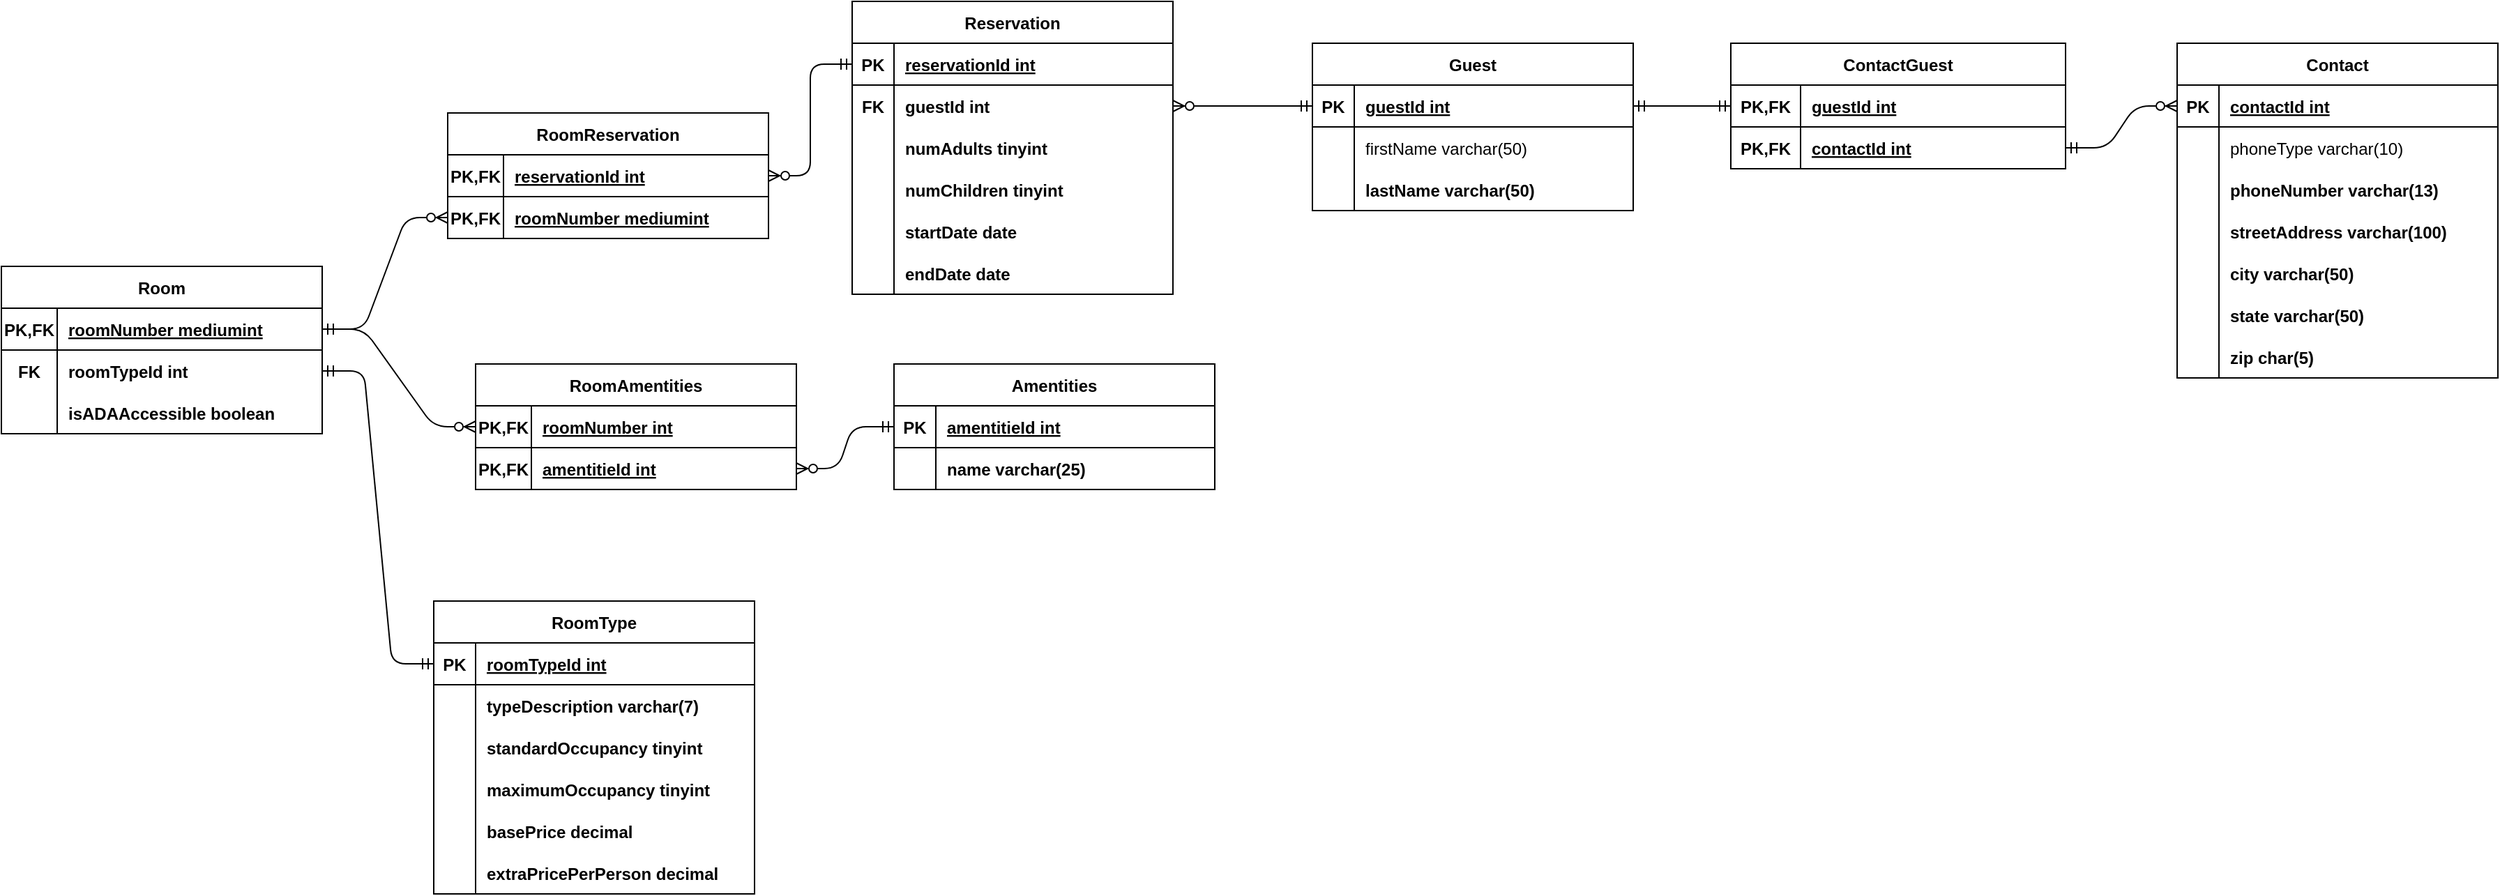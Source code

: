 <mxfile version="14.6.13" type="device"><diagram id="R2lEEEUBdFMjLlhIrx00" name="Page-1"><mxGraphModel dx="1422" dy="822" grid="1" gridSize="10" guides="1" tooltips="1" connect="1" arrows="1" fold="1" page="1" pageScale="1" pageWidth="2336" pageHeight="1654" math="0" shadow="0" extFonts="Permanent Marker^https://fonts.googleapis.com/css?family=Permanent+Marker"><root><mxCell id="0"/><mxCell id="1" parent="0"/><mxCell id="MQmrkNejJmx-ez401n6O-4" value="Room" style="shape=table;startSize=30;container=1;collapsible=1;childLayout=tableLayout;fixedRows=1;rowLines=0;fontStyle=1;align=center;resizeLast=1;" parent="1" vertex="1"><mxGeometry x="250" y="580" width="230" height="120" as="geometry"><mxRectangle x="90" y="30" width="60" height="30" as="alternateBounds"/></mxGeometry></mxCell><mxCell id="MQmrkNejJmx-ez401n6O-5" value="" style="shape=partialRectangle;collapsible=0;dropTarget=0;pointerEvents=0;fillColor=none;top=0;left=0;bottom=1;right=0;points=[[0,0.5],[1,0.5]];portConstraint=eastwest;" parent="MQmrkNejJmx-ez401n6O-4" vertex="1"><mxGeometry y="30" width="230" height="30" as="geometry"/></mxCell><mxCell id="MQmrkNejJmx-ez401n6O-6" value="PK,FK" style="shape=partialRectangle;connectable=0;fillColor=none;top=0;left=0;bottom=0;right=0;fontStyle=1;overflow=hidden;" parent="MQmrkNejJmx-ez401n6O-5" vertex="1"><mxGeometry width="40" height="30" as="geometry"/></mxCell><mxCell id="MQmrkNejJmx-ez401n6O-7" value="roomNumber mediumint" style="shape=partialRectangle;connectable=0;fillColor=none;top=0;left=0;bottom=0;right=0;align=left;spacingLeft=6;fontStyle=5;overflow=hidden;" parent="MQmrkNejJmx-ez401n6O-5" vertex="1"><mxGeometry x="40" width="190" height="30" as="geometry"/></mxCell><mxCell id="MQmrkNejJmx-ez401n6O-11" value="" style="shape=partialRectangle;collapsible=0;dropTarget=0;pointerEvents=0;fillColor=none;top=0;left=0;bottom=0;right=0;points=[[0,0.5],[1,0.5]];portConstraint=eastwest;" parent="MQmrkNejJmx-ez401n6O-4" vertex="1"><mxGeometry y="60" width="230" height="30" as="geometry"/></mxCell><mxCell id="MQmrkNejJmx-ez401n6O-12" value="FK" style="shape=partialRectangle;connectable=0;fillColor=none;top=0;left=0;bottom=0;right=0;editable=1;overflow=hidden;fontStyle=1" parent="MQmrkNejJmx-ez401n6O-11" vertex="1"><mxGeometry width="40" height="30" as="geometry"/></mxCell><mxCell id="MQmrkNejJmx-ez401n6O-13" value="roomTypeId int" style="shape=partialRectangle;connectable=0;fillColor=none;top=0;left=0;bottom=0;right=0;align=left;spacingLeft=6;overflow=hidden;fontStyle=1" parent="MQmrkNejJmx-ez401n6O-11" vertex="1"><mxGeometry x="40" width="190" height="30" as="geometry"/></mxCell><mxCell id="doPQwNUodNo6OQbe6SOA-19" style="shape=partialRectangle;collapsible=0;dropTarget=0;pointerEvents=0;fillColor=none;top=0;left=0;bottom=0;right=0;points=[[0,0.5],[1,0.5]];portConstraint=eastwest;" vertex="1" parent="MQmrkNejJmx-ez401n6O-4"><mxGeometry y="90" width="230" height="30" as="geometry"/></mxCell><mxCell id="doPQwNUodNo6OQbe6SOA-20" style="shape=partialRectangle;connectable=0;fillColor=none;top=0;left=0;bottom=0;right=0;editable=1;overflow=hidden;fontStyle=1" vertex="1" parent="doPQwNUodNo6OQbe6SOA-19"><mxGeometry width="40" height="30" as="geometry"/></mxCell><mxCell id="doPQwNUodNo6OQbe6SOA-21" value="isADAAccessible boolean" style="shape=partialRectangle;connectable=0;fillColor=none;top=0;left=0;bottom=0;right=0;align=left;spacingLeft=6;overflow=hidden;fontStyle=1" vertex="1" parent="doPQwNUodNo6OQbe6SOA-19"><mxGeometry x="40" width="190" height="30" as="geometry"/></mxCell><mxCell id="MQmrkNejJmx-ez401n6O-17" value="RoomType" style="shape=table;startSize=30;container=1;collapsible=1;childLayout=tableLayout;fixedRows=1;rowLines=0;fontStyle=1;align=center;resizeLast=1;" parent="1" vertex="1"><mxGeometry x="560" y="820" width="230" height="210" as="geometry"><mxRectangle x="90" y="30" width="60" height="30" as="alternateBounds"/></mxGeometry></mxCell><mxCell id="MQmrkNejJmx-ez401n6O-18" value="" style="shape=partialRectangle;collapsible=0;dropTarget=0;pointerEvents=0;fillColor=none;top=0;left=0;bottom=1;right=0;points=[[0,0.5],[1,0.5]];portConstraint=eastwest;" parent="MQmrkNejJmx-ez401n6O-17" vertex="1"><mxGeometry y="30" width="230" height="30" as="geometry"/></mxCell><mxCell id="MQmrkNejJmx-ez401n6O-19" value="PK" style="shape=partialRectangle;connectable=0;fillColor=none;top=0;left=0;bottom=0;right=0;fontStyle=1;overflow=hidden;" parent="MQmrkNejJmx-ez401n6O-18" vertex="1"><mxGeometry width="30" height="30" as="geometry"/></mxCell><mxCell id="MQmrkNejJmx-ez401n6O-20" value="roomTypeId int" style="shape=partialRectangle;connectable=0;fillColor=none;top=0;left=0;bottom=0;right=0;align=left;spacingLeft=6;fontStyle=5;overflow=hidden;" parent="MQmrkNejJmx-ez401n6O-18" vertex="1"><mxGeometry x="30" width="200" height="30" as="geometry"/></mxCell><mxCell id="MQmrkNejJmx-ez401n6O-21" value="" style="shape=partialRectangle;collapsible=0;dropTarget=0;pointerEvents=0;fillColor=none;top=0;left=0;bottom=0;right=0;points=[[0,0.5],[1,0.5]];portConstraint=eastwest;" parent="MQmrkNejJmx-ez401n6O-17" vertex="1"><mxGeometry y="60" width="230" height="30" as="geometry"/></mxCell><mxCell id="MQmrkNejJmx-ez401n6O-22" value="" style="shape=partialRectangle;connectable=0;fillColor=none;top=0;left=0;bottom=0;right=0;editable=1;overflow=hidden;fontStyle=1" parent="MQmrkNejJmx-ez401n6O-21" vertex="1"><mxGeometry width="30" height="30" as="geometry"/></mxCell><mxCell id="MQmrkNejJmx-ez401n6O-23" value="typeDescription varchar(7)" style="shape=partialRectangle;connectable=0;fillColor=none;top=0;left=0;bottom=0;right=0;align=left;spacingLeft=6;overflow=hidden;fontStyle=1" parent="MQmrkNejJmx-ez401n6O-21" vertex="1"><mxGeometry x="30" width="200" height="30" as="geometry"/></mxCell><mxCell id="MQmrkNejJmx-ez401n6O-27" style="shape=partialRectangle;collapsible=0;dropTarget=0;pointerEvents=0;fillColor=none;top=0;left=0;bottom=0;right=0;points=[[0,0.5],[1,0.5]];portConstraint=eastwest;" parent="MQmrkNejJmx-ez401n6O-17" vertex="1"><mxGeometry y="90" width="230" height="30" as="geometry"/></mxCell><mxCell id="MQmrkNejJmx-ez401n6O-28" style="shape=partialRectangle;connectable=0;fillColor=none;top=0;left=0;bottom=0;right=0;editable=1;overflow=hidden;fontStyle=1" parent="MQmrkNejJmx-ez401n6O-27" vertex="1"><mxGeometry width="30" height="30" as="geometry"/></mxCell><mxCell id="MQmrkNejJmx-ez401n6O-29" value="standardOccupancy tinyint" style="shape=partialRectangle;connectable=0;fillColor=none;top=0;left=0;bottom=0;right=0;align=left;spacingLeft=6;overflow=hidden;fontStyle=1" parent="MQmrkNejJmx-ez401n6O-27" vertex="1"><mxGeometry x="30" width="200" height="30" as="geometry"/></mxCell><mxCell id="MQmrkNejJmx-ez401n6O-30" style="shape=partialRectangle;collapsible=0;dropTarget=0;pointerEvents=0;fillColor=none;top=0;left=0;bottom=0;right=0;points=[[0,0.5],[1,0.5]];portConstraint=eastwest;" parent="MQmrkNejJmx-ez401n6O-17" vertex="1"><mxGeometry y="120" width="230" height="30" as="geometry"/></mxCell><mxCell id="MQmrkNejJmx-ez401n6O-31" style="shape=partialRectangle;connectable=0;fillColor=none;top=0;left=0;bottom=0;right=0;editable=1;overflow=hidden;fontStyle=1" parent="MQmrkNejJmx-ez401n6O-30" vertex="1"><mxGeometry width="30" height="30" as="geometry"/></mxCell><mxCell id="MQmrkNejJmx-ez401n6O-32" value="maximumOccupancy tinyint" style="shape=partialRectangle;connectable=0;fillColor=none;top=0;left=0;bottom=0;right=0;align=left;spacingLeft=6;overflow=hidden;fontStyle=1" parent="MQmrkNejJmx-ez401n6O-30" vertex="1"><mxGeometry x="30" width="200" height="30" as="geometry"/></mxCell><mxCell id="doPQwNUodNo6OQbe6SOA-22" style="shape=partialRectangle;collapsible=0;dropTarget=0;pointerEvents=0;fillColor=none;top=0;left=0;bottom=0;right=0;points=[[0,0.5],[1,0.5]];portConstraint=eastwest;" vertex="1" parent="MQmrkNejJmx-ez401n6O-17"><mxGeometry y="150" width="230" height="30" as="geometry"/></mxCell><mxCell id="doPQwNUodNo6OQbe6SOA-23" style="shape=partialRectangle;connectable=0;fillColor=none;top=0;left=0;bottom=0;right=0;editable=1;overflow=hidden;fontStyle=1" vertex="1" parent="doPQwNUodNo6OQbe6SOA-22"><mxGeometry width="30" height="30" as="geometry"/></mxCell><mxCell id="doPQwNUodNo6OQbe6SOA-24" value="basePrice decimal" style="shape=partialRectangle;connectable=0;fillColor=none;top=0;left=0;bottom=0;right=0;align=left;spacingLeft=6;overflow=hidden;fontStyle=1" vertex="1" parent="doPQwNUodNo6OQbe6SOA-22"><mxGeometry x="30" width="200" height="30" as="geometry"/></mxCell><mxCell id="MQmrkNejJmx-ez401n6O-39" style="shape=partialRectangle;collapsible=0;dropTarget=0;pointerEvents=0;fillColor=none;top=0;left=0;bottom=0;right=0;points=[[0,0.5],[1,0.5]];portConstraint=eastwest;" parent="MQmrkNejJmx-ez401n6O-17" vertex="1"><mxGeometry y="180" width="230" height="30" as="geometry"/></mxCell><mxCell id="MQmrkNejJmx-ez401n6O-40" style="shape=partialRectangle;connectable=0;fillColor=none;top=0;left=0;bottom=0;right=0;editable=1;overflow=hidden;fontStyle=1" parent="MQmrkNejJmx-ez401n6O-39" vertex="1"><mxGeometry width="30" height="30" as="geometry"/></mxCell><mxCell id="MQmrkNejJmx-ez401n6O-41" value="extraPricePerPerson decimal" style="shape=partialRectangle;connectable=0;fillColor=none;top=0;left=0;bottom=0;right=0;align=left;spacingLeft=6;overflow=hidden;fontStyle=1" parent="MQmrkNejJmx-ez401n6O-39" vertex="1"><mxGeometry x="30" width="200" height="30" as="geometry"/></mxCell><mxCell id="MQmrkNejJmx-ez401n6O-45" value="" style="edgeStyle=entityRelationEdgeStyle;fontSize=12;html=1;endArrow=ERmandOne;startArrow=ERmandOne;exitX=1;exitY=0.5;exitDx=0;exitDy=0;entryX=0;entryY=0.5;entryDx=0;entryDy=0;" parent="1" source="MQmrkNejJmx-ez401n6O-11" target="MQmrkNejJmx-ez401n6O-18" edge="1"><mxGeometry width="100" height="100" relative="1" as="geometry"><mxPoint x="590" y="1010" as="sourcePoint"/><mxPoint x="690" y="910" as="targetPoint"/></mxGeometry></mxCell><mxCell id="MQmrkNejJmx-ez401n6O-46" value="Amentities" style="shape=table;startSize=30;container=1;collapsible=1;childLayout=tableLayout;fixedRows=1;rowLines=0;fontStyle=1;align=center;resizeLast=1;" parent="1" vertex="1"><mxGeometry x="890" y="650" width="230" height="90" as="geometry"><mxRectangle x="90" y="30" width="60" height="30" as="alternateBounds"/></mxGeometry></mxCell><mxCell id="MQmrkNejJmx-ez401n6O-47" value="" style="shape=partialRectangle;collapsible=0;dropTarget=0;pointerEvents=0;fillColor=none;top=0;left=0;bottom=1;right=0;points=[[0,0.5],[1,0.5]];portConstraint=eastwest;" parent="MQmrkNejJmx-ez401n6O-46" vertex="1"><mxGeometry y="30" width="230" height="30" as="geometry"/></mxCell><mxCell id="MQmrkNejJmx-ez401n6O-48" value="PK" style="shape=partialRectangle;connectable=0;fillColor=none;top=0;left=0;bottom=0;right=0;fontStyle=1;overflow=hidden;" parent="MQmrkNejJmx-ez401n6O-47" vertex="1"><mxGeometry width="30" height="30" as="geometry"/></mxCell><mxCell id="MQmrkNejJmx-ez401n6O-49" value="amentitieId int" style="shape=partialRectangle;connectable=0;fillColor=none;top=0;left=0;bottom=0;right=0;align=left;spacingLeft=6;fontStyle=5;overflow=hidden;" parent="MQmrkNejJmx-ez401n6O-47" vertex="1"><mxGeometry x="30" width="200" height="30" as="geometry"/></mxCell><mxCell id="MQmrkNejJmx-ez401n6O-50" style="shape=partialRectangle;collapsible=0;dropTarget=0;pointerEvents=0;fillColor=none;top=0;left=0;bottom=0;right=0;points=[[0,0.5],[1,0.5]];portConstraint=eastwest;" parent="MQmrkNejJmx-ez401n6O-46" vertex="1"><mxGeometry y="60" width="230" height="30" as="geometry"/></mxCell><mxCell id="MQmrkNejJmx-ez401n6O-51" value="" style="shape=partialRectangle;connectable=0;fillColor=none;top=0;left=0;bottom=0;right=0;editable=1;overflow=hidden;fontStyle=1" parent="MQmrkNejJmx-ez401n6O-50" vertex="1"><mxGeometry width="30" height="30" as="geometry"/></mxCell><mxCell id="MQmrkNejJmx-ez401n6O-52" value="name varchar(25)" style="shape=partialRectangle;connectable=0;fillColor=none;top=0;left=0;bottom=0;right=0;align=left;spacingLeft=6;overflow=hidden;fontStyle=1" parent="MQmrkNejJmx-ez401n6O-50" vertex="1"><mxGeometry x="30" width="200" height="30" as="geometry"/></mxCell><mxCell id="MQmrkNejJmx-ez401n6O-75" value="Guest" style="shape=table;startSize=30;container=1;collapsible=1;childLayout=tableLayout;fixedRows=1;rowLines=0;fontStyle=1;align=center;resizeLast=1;" parent="1" vertex="1"><mxGeometry x="1190" y="420" width="230" height="120" as="geometry"><mxRectangle x="90" y="30" width="60" height="30" as="alternateBounds"/></mxGeometry></mxCell><mxCell id="MQmrkNejJmx-ez401n6O-76" value="" style="shape=partialRectangle;collapsible=0;dropTarget=0;pointerEvents=0;fillColor=none;top=0;left=0;bottom=1;right=0;points=[[0,0.5],[1,0.5]];portConstraint=eastwest;" parent="MQmrkNejJmx-ez401n6O-75" vertex="1"><mxGeometry y="30" width="230" height="30" as="geometry"/></mxCell><mxCell id="MQmrkNejJmx-ez401n6O-77" value="PK" style="shape=partialRectangle;connectable=0;fillColor=none;top=0;left=0;bottom=0;right=0;fontStyle=1;overflow=hidden;" parent="MQmrkNejJmx-ez401n6O-76" vertex="1"><mxGeometry width="30" height="30" as="geometry"/></mxCell><mxCell id="MQmrkNejJmx-ez401n6O-78" value="guestId int" style="shape=partialRectangle;connectable=0;fillColor=none;top=0;left=0;bottom=0;right=0;align=left;spacingLeft=6;fontStyle=5;overflow=hidden;" parent="MQmrkNejJmx-ez401n6O-76" vertex="1"><mxGeometry x="30" width="200" height="30" as="geometry"/></mxCell><mxCell id="MQmrkNejJmx-ez401n6O-79" style="shape=partialRectangle;collapsible=0;dropTarget=0;pointerEvents=0;fillColor=none;top=0;left=0;bottom=0;right=0;points=[[0,0.5],[1,0.5]];portConstraint=eastwest;" parent="MQmrkNejJmx-ez401n6O-75" vertex="1"><mxGeometry y="60" width="230" height="30" as="geometry"/></mxCell><mxCell id="MQmrkNejJmx-ez401n6O-80" value="" style="shape=partialRectangle;connectable=0;fillColor=none;top=0;left=0;bottom=0;right=0;editable=1;overflow=hidden;fontStyle=1" parent="MQmrkNejJmx-ez401n6O-79" vertex="1"><mxGeometry width="30" height="30" as="geometry"/></mxCell><mxCell id="MQmrkNejJmx-ez401n6O-81" value="firstName varchar(50)" style="shape=partialRectangle;connectable=0;fillColor=none;top=0;left=0;bottom=0;right=0;align=left;spacingLeft=6;overflow=hidden;fontStyle=0" parent="MQmrkNejJmx-ez401n6O-79" vertex="1"><mxGeometry x="30" width="200" height="30" as="geometry"/></mxCell><mxCell id="MQmrkNejJmx-ez401n6O-82" value="" style="shape=partialRectangle;collapsible=0;dropTarget=0;pointerEvents=0;fillColor=none;top=0;left=0;bottom=0;right=0;points=[[0,0.5],[1,0.5]];portConstraint=eastwest;" parent="MQmrkNejJmx-ez401n6O-75" vertex="1"><mxGeometry y="90" width="230" height="30" as="geometry"/></mxCell><mxCell id="MQmrkNejJmx-ez401n6O-83" value="" style="shape=partialRectangle;connectable=0;fillColor=none;top=0;left=0;bottom=0;right=0;editable=1;overflow=hidden;fontStyle=1" parent="MQmrkNejJmx-ez401n6O-82" vertex="1"><mxGeometry width="30" height="30" as="geometry"/></mxCell><mxCell id="MQmrkNejJmx-ez401n6O-84" value="lastName varchar(50)" style="shape=partialRectangle;connectable=0;fillColor=none;top=0;left=0;bottom=0;right=0;align=left;spacingLeft=6;overflow=hidden;fontStyle=1" parent="MQmrkNejJmx-ez401n6O-82" vertex="1"><mxGeometry x="30" width="200" height="30" as="geometry"/></mxCell><mxCell id="MQmrkNejJmx-ez401n6O-94" value="Contact" style="shape=table;startSize=30;container=1;collapsible=1;childLayout=tableLayout;fixedRows=1;rowLines=0;fontStyle=1;align=center;resizeLast=1;" parent="1" vertex="1"><mxGeometry x="1810" y="420" width="230" height="240" as="geometry"><mxRectangle x="90" y="30" width="60" height="30" as="alternateBounds"/></mxGeometry></mxCell><mxCell id="MQmrkNejJmx-ez401n6O-95" value="" style="shape=partialRectangle;collapsible=0;dropTarget=0;pointerEvents=0;fillColor=none;top=0;left=0;bottom=1;right=0;points=[[0,0.5],[1,0.5]];portConstraint=eastwest;" parent="MQmrkNejJmx-ez401n6O-94" vertex="1"><mxGeometry y="30" width="230" height="30" as="geometry"/></mxCell><mxCell id="MQmrkNejJmx-ez401n6O-96" value="PK" style="shape=partialRectangle;connectable=0;fillColor=none;top=0;left=0;bottom=0;right=0;fontStyle=1;overflow=hidden;" parent="MQmrkNejJmx-ez401n6O-95" vertex="1"><mxGeometry width="30" height="30" as="geometry"/></mxCell><mxCell id="MQmrkNejJmx-ez401n6O-97" value="contactId int" style="shape=partialRectangle;connectable=0;fillColor=none;top=0;left=0;bottom=0;right=0;align=left;spacingLeft=6;fontStyle=5;overflow=hidden;" parent="MQmrkNejJmx-ez401n6O-95" vertex="1"><mxGeometry x="30" width="200" height="30" as="geometry"/></mxCell><mxCell id="MQmrkNejJmx-ez401n6O-98" style="shape=partialRectangle;collapsible=0;dropTarget=0;pointerEvents=0;fillColor=none;top=0;left=0;bottom=0;right=0;points=[[0,0.5],[1,0.5]];portConstraint=eastwest;" parent="MQmrkNejJmx-ez401n6O-94" vertex="1"><mxGeometry y="60" width="230" height="30" as="geometry"/></mxCell><mxCell id="MQmrkNejJmx-ez401n6O-99" value="" style="shape=partialRectangle;connectable=0;fillColor=none;top=0;left=0;bottom=0;right=0;editable=1;overflow=hidden;fontStyle=1" parent="MQmrkNejJmx-ez401n6O-98" vertex="1"><mxGeometry width="30" height="30" as="geometry"/></mxCell><mxCell id="MQmrkNejJmx-ez401n6O-100" value="phoneType varchar(10)" style="shape=partialRectangle;connectable=0;fillColor=none;top=0;left=0;bottom=0;right=0;align=left;spacingLeft=6;overflow=hidden;fontStyle=0" parent="MQmrkNejJmx-ez401n6O-98" vertex="1"><mxGeometry x="30" width="200" height="30" as="geometry"/></mxCell><mxCell id="MQmrkNejJmx-ez401n6O-101" value="" style="shape=partialRectangle;collapsible=0;dropTarget=0;pointerEvents=0;fillColor=none;top=0;left=0;bottom=0;right=0;points=[[0,0.5],[1,0.5]];portConstraint=eastwest;" parent="MQmrkNejJmx-ez401n6O-94" vertex="1"><mxGeometry y="90" width="230" height="30" as="geometry"/></mxCell><mxCell id="MQmrkNejJmx-ez401n6O-102" value="" style="shape=partialRectangle;connectable=0;fillColor=none;top=0;left=0;bottom=0;right=0;editable=1;overflow=hidden;fontStyle=1" parent="MQmrkNejJmx-ez401n6O-101" vertex="1"><mxGeometry width="30" height="30" as="geometry"/></mxCell><mxCell id="MQmrkNejJmx-ez401n6O-103" value="phoneNumber varchar(13)" style="shape=partialRectangle;connectable=0;fillColor=none;top=0;left=0;bottom=0;right=0;align=left;spacingLeft=6;overflow=hidden;fontStyle=1" parent="MQmrkNejJmx-ez401n6O-101" vertex="1"><mxGeometry x="30" width="200" height="30" as="geometry"/></mxCell><mxCell id="MQmrkNejJmx-ez401n6O-104" style="shape=partialRectangle;collapsible=0;dropTarget=0;pointerEvents=0;fillColor=none;top=0;left=0;bottom=0;right=0;points=[[0,0.5],[1,0.5]];portConstraint=eastwest;" parent="MQmrkNejJmx-ez401n6O-94" vertex="1"><mxGeometry y="120" width="230" height="30" as="geometry"/></mxCell><mxCell id="MQmrkNejJmx-ez401n6O-105" style="shape=partialRectangle;connectable=0;fillColor=none;top=0;left=0;bottom=0;right=0;editable=1;overflow=hidden;fontStyle=1" parent="MQmrkNejJmx-ez401n6O-104" vertex="1"><mxGeometry width="30" height="30" as="geometry"/></mxCell><mxCell id="MQmrkNejJmx-ez401n6O-106" value="streetAddress varchar(100)" style="shape=partialRectangle;connectable=0;fillColor=none;top=0;left=0;bottom=0;right=0;align=left;spacingLeft=6;overflow=hidden;fontStyle=1" parent="MQmrkNejJmx-ez401n6O-104" vertex="1"><mxGeometry x="30" width="200" height="30" as="geometry"/></mxCell><mxCell id="MQmrkNejJmx-ez401n6O-107" style="shape=partialRectangle;collapsible=0;dropTarget=0;pointerEvents=0;fillColor=none;top=0;left=0;bottom=0;right=0;points=[[0,0.5],[1,0.5]];portConstraint=eastwest;" parent="MQmrkNejJmx-ez401n6O-94" vertex="1"><mxGeometry y="150" width="230" height="30" as="geometry"/></mxCell><mxCell id="MQmrkNejJmx-ez401n6O-108" style="shape=partialRectangle;connectable=0;fillColor=none;top=0;left=0;bottom=0;right=0;editable=1;overflow=hidden;fontStyle=1" parent="MQmrkNejJmx-ez401n6O-107" vertex="1"><mxGeometry width="30" height="30" as="geometry"/></mxCell><mxCell id="MQmrkNejJmx-ez401n6O-109" value="city varchar(50)" style="shape=partialRectangle;connectable=0;fillColor=none;top=0;left=0;bottom=0;right=0;align=left;spacingLeft=6;overflow=hidden;fontStyle=1" parent="MQmrkNejJmx-ez401n6O-107" vertex="1"><mxGeometry x="30" width="200" height="30" as="geometry"/></mxCell><mxCell id="MQmrkNejJmx-ez401n6O-110" style="shape=partialRectangle;collapsible=0;dropTarget=0;pointerEvents=0;fillColor=none;top=0;left=0;bottom=0;right=0;points=[[0,0.5],[1,0.5]];portConstraint=eastwest;" parent="MQmrkNejJmx-ez401n6O-94" vertex="1"><mxGeometry y="180" width="230" height="30" as="geometry"/></mxCell><mxCell id="MQmrkNejJmx-ez401n6O-111" style="shape=partialRectangle;connectable=0;fillColor=none;top=0;left=0;bottom=0;right=0;editable=1;overflow=hidden;fontStyle=1" parent="MQmrkNejJmx-ez401n6O-110" vertex="1"><mxGeometry width="30" height="30" as="geometry"/></mxCell><mxCell id="MQmrkNejJmx-ez401n6O-112" value="state varchar(50)" style="shape=partialRectangle;connectable=0;fillColor=none;top=0;left=0;bottom=0;right=0;align=left;spacingLeft=6;overflow=hidden;fontStyle=1" parent="MQmrkNejJmx-ez401n6O-110" vertex="1"><mxGeometry x="30" width="200" height="30" as="geometry"/></mxCell><mxCell id="MQmrkNejJmx-ez401n6O-113" style="shape=partialRectangle;collapsible=0;dropTarget=0;pointerEvents=0;fillColor=none;top=0;left=0;bottom=0;right=0;points=[[0,0.5],[1,0.5]];portConstraint=eastwest;" parent="MQmrkNejJmx-ez401n6O-94" vertex="1"><mxGeometry y="210" width="230" height="30" as="geometry"/></mxCell><mxCell id="MQmrkNejJmx-ez401n6O-114" style="shape=partialRectangle;connectable=0;fillColor=none;top=0;left=0;bottom=0;right=0;editable=1;overflow=hidden;fontStyle=1" parent="MQmrkNejJmx-ez401n6O-113" vertex="1"><mxGeometry width="30" height="30" as="geometry"/></mxCell><mxCell id="MQmrkNejJmx-ez401n6O-115" value="zip char(5)" style="shape=partialRectangle;connectable=0;fillColor=none;top=0;left=0;bottom=0;right=0;align=left;spacingLeft=6;overflow=hidden;fontStyle=1" parent="MQmrkNejJmx-ez401n6O-113" vertex="1"><mxGeometry x="30" width="200" height="30" as="geometry"/></mxCell><mxCell id="MQmrkNejJmx-ez401n6O-119" value="ContactGuest" style="shape=table;startSize=30;container=1;collapsible=1;childLayout=tableLayout;fixedRows=1;rowLines=0;fontStyle=1;align=center;resizeLast=1;" parent="1" vertex="1"><mxGeometry x="1490" y="420" width="240" height="90" as="geometry"><mxRectangle x="90" y="30" width="60" height="30" as="alternateBounds"/></mxGeometry></mxCell><mxCell id="MQmrkNejJmx-ez401n6O-120" value="" style="shape=partialRectangle;collapsible=0;dropTarget=0;pointerEvents=0;fillColor=none;top=0;left=0;bottom=1;right=0;points=[[0,0.5],[1,0.5]];portConstraint=eastwest;" parent="MQmrkNejJmx-ez401n6O-119" vertex="1"><mxGeometry y="30" width="240" height="30" as="geometry"/></mxCell><mxCell id="MQmrkNejJmx-ez401n6O-121" value="PK,FK" style="shape=partialRectangle;connectable=0;fillColor=none;top=0;left=0;bottom=0;right=0;fontStyle=1;overflow=hidden;" parent="MQmrkNejJmx-ez401n6O-120" vertex="1"><mxGeometry width="50" height="30" as="geometry"/></mxCell><mxCell id="MQmrkNejJmx-ez401n6O-122" value="guestId int" style="shape=partialRectangle;connectable=0;fillColor=none;top=0;left=0;bottom=0;right=0;align=left;spacingLeft=6;fontStyle=5;overflow=hidden;" parent="MQmrkNejJmx-ez401n6O-120" vertex="1"><mxGeometry x="50" width="190" height="30" as="geometry"/></mxCell><mxCell id="MQmrkNejJmx-ez401n6O-132" style="shape=partialRectangle;collapsible=0;dropTarget=0;pointerEvents=0;fillColor=none;top=0;left=0;bottom=1;right=0;points=[[0,0.5],[1,0.5]];portConstraint=eastwest;" parent="MQmrkNejJmx-ez401n6O-119" vertex="1"><mxGeometry y="60" width="240" height="30" as="geometry"/></mxCell><mxCell id="MQmrkNejJmx-ez401n6O-133" value="PK,FK" style="shape=partialRectangle;connectable=0;fillColor=none;top=0;left=0;bottom=0;right=0;fontStyle=1;overflow=hidden;" parent="MQmrkNejJmx-ez401n6O-132" vertex="1"><mxGeometry width="50" height="30" as="geometry"/></mxCell><mxCell id="MQmrkNejJmx-ez401n6O-134" value="contactId int" style="shape=partialRectangle;connectable=0;fillColor=none;top=0;left=0;bottom=0;right=0;align=left;spacingLeft=6;fontStyle=5;overflow=hidden;" parent="MQmrkNejJmx-ez401n6O-132" vertex="1"><mxGeometry x="50" width="190" height="30" as="geometry"/></mxCell><mxCell id="MQmrkNejJmx-ez401n6O-135" value="" style="edgeStyle=entityRelationEdgeStyle;fontSize=12;html=1;endArrow=ERmandOne;startArrow=ERmandOne;exitX=1;exitY=0.5;exitDx=0;exitDy=0;entryX=0;entryY=0.5;entryDx=0;entryDy=0;" parent="1" source="MQmrkNejJmx-ez401n6O-76" target="MQmrkNejJmx-ez401n6O-120" edge="1"><mxGeometry width="100" height="100" relative="1" as="geometry"><mxPoint x="1690" y="935" as="sourcePoint"/><mxPoint x="1790" y="835" as="targetPoint"/></mxGeometry></mxCell><mxCell id="MQmrkNejJmx-ez401n6O-136" value="" style="edgeStyle=entityRelationEdgeStyle;fontSize=12;html=1;endArrow=ERzeroToMany;startArrow=ERmandOne;exitX=1;exitY=0.5;exitDx=0;exitDy=0;entryX=0;entryY=0.5;entryDx=0;entryDy=0;" parent="1" source="MQmrkNejJmx-ez401n6O-132" target="MQmrkNejJmx-ez401n6O-95" edge="1"><mxGeometry width="100" height="100" relative="1" as="geometry"><mxPoint x="1690" y="935" as="sourcePoint"/><mxPoint x="1790" y="835" as="targetPoint"/></mxGeometry></mxCell><mxCell id="hCTSvnzIDaNe68WPMI_d-1" value="Reservation" style="shape=table;startSize=30;container=1;collapsible=1;childLayout=tableLayout;fixedRows=1;rowLines=0;fontStyle=1;align=center;resizeLast=1;" parent="1" vertex="1"><mxGeometry x="860" y="390" width="230" height="210" as="geometry"><mxRectangle x="90" y="30" width="60" height="30" as="alternateBounds"/></mxGeometry></mxCell><mxCell id="hCTSvnzIDaNe68WPMI_d-2" value="" style="shape=partialRectangle;collapsible=0;dropTarget=0;pointerEvents=0;fillColor=none;top=0;left=0;bottom=1;right=0;points=[[0,0.5],[1,0.5]];portConstraint=eastwest;" parent="hCTSvnzIDaNe68WPMI_d-1" vertex="1"><mxGeometry y="30" width="230" height="30" as="geometry"/></mxCell><mxCell id="hCTSvnzIDaNe68WPMI_d-3" value="PK" style="shape=partialRectangle;connectable=0;fillColor=none;top=0;left=0;bottom=0;right=0;fontStyle=1;overflow=hidden;" parent="hCTSvnzIDaNe68WPMI_d-2" vertex="1"><mxGeometry width="30" height="30" as="geometry"/></mxCell><mxCell id="hCTSvnzIDaNe68WPMI_d-4" value="reservationId int" style="shape=partialRectangle;connectable=0;fillColor=none;top=0;left=0;bottom=0;right=0;align=left;spacingLeft=6;fontStyle=5;overflow=hidden;" parent="hCTSvnzIDaNe68WPMI_d-2" vertex="1"><mxGeometry x="30" width="200" height="30" as="geometry"/></mxCell><mxCell id="hCTSvnzIDaNe68WPMI_d-11" style="shape=partialRectangle;collapsible=0;dropTarget=0;pointerEvents=0;fillColor=none;top=0;left=0;bottom=0;right=0;points=[[0,0.5],[1,0.5]];portConstraint=eastwest;" parent="hCTSvnzIDaNe68WPMI_d-1" vertex="1"><mxGeometry y="60" width="230" height="30" as="geometry"/></mxCell><mxCell id="hCTSvnzIDaNe68WPMI_d-12" value="FK" style="shape=partialRectangle;connectable=0;fillColor=none;top=0;left=0;bottom=0;right=0;editable=1;overflow=hidden;fontStyle=1" parent="hCTSvnzIDaNe68WPMI_d-11" vertex="1"><mxGeometry width="30" height="30" as="geometry"/></mxCell><mxCell id="hCTSvnzIDaNe68WPMI_d-13" value="guestId int" style="shape=partialRectangle;connectable=0;fillColor=none;top=0;left=0;bottom=0;right=0;align=left;spacingLeft=6;overflow=hidden;fontStyle=1" parent="hCTSvnzIDaNe68WPMI_d-11" vertex="1"><mxGeometry x="30" width="200" height="30" as="geometry"/></mxCell><mxCell id="hCTSvnzIDaNe68WPMI_d-14" style="shape=partialRectangle;collapsible=0;dropTarget=0;pointerEvents=0;fillColor=none;top=0;left=0;bottom=0;right=0;points=[[0,0.5],[1,0.5]];portConstraint=eastwest;" parent="hCTSvnzIDaNe68WPMI_d-1" vertex="1"><mxGeometry y="90" width="230" height="30" as="geometry"/></mxCell><mxCell id="hCTSvnzIDaNe68WPMI_d-15" style="shape=partialRectangle;connectable=0;fillColor=none;top=0;left=0;bottom=0;right=0;editable=1;overflow=hidden;fontStyle=1" parent="hCTSvnzIDaNe68WPMI_d-14" vertex="1"><mxGeometry width="30" height="30" as="geometry"/></mxCell><mxCell id="hCTSvnzIDaNe68WPMI_d-16" value="numAdults tinyint" style="shape=partialRectangle;connectable=0;fillColor=none;top=0;left=0;bottom=0;right=0;align=left;spacingLeft=6;overflow=hidden;fontStyle=1" parent="hCTSvnzIDaNe68WPMI_d-14" vertex="1"><mxGeometry x="30" width="200" height="30" as="geometry"/></mxCell><mxCell id="hCTSvnzIDaNe68WPMI_d-17" style="shape=partialRectangle;collapsible=0;dropTarget=0;pointerEvents=0;fillColor=none;top=0;left=0;bottom=0;right=0;points=[[0,0.5],[1,0.5]];portConstraint=eastwest;" parent="hCTSvnzIDaNe68WPMI_d-1" vertex="1"><mxGeometry y="120" width="230" height="30" as="geometry"/></mxCell><mxCell id="hCTSvnzIDaNe68WPMI_d-18" style="shape=partialRectangle;connectable=0;fillColor=none;top=0;left=0;bottom=0;right=0;editable=1;overflow=hidden;fontStyle=1" parent="hCTSvnzIDaNe68WPMI_d-17" vertex="1"><mxGeometry width="30" height="30" as="geometry"/></mxCell><mxCell id="hCTSvnzIDaNe68WPMI_d-19" value="numChildren tinyint" style="shape=partialRectangle;connectable=0;fillColor=none;top=0;left=0;bottom=0;right=0;align=left;spacingLeft=6;overflow=hidden;fontStyle=1" parent="hCTSvnzIDaNe68WPMI_d-17" vertex="1"><mxGeometry x="30" width="200" height="30" as="geometry"/></mxCell><mxCell id="hCTSvnzIDaNe68WPMI_d-20" style="shape=partialRectangle;collapsible=0;dropTarget=0;pointerEvents=0;fillColor=none;top=0;left=0;bottom=0;right=0;points=[[0,0.5],[1,0.5]];portConstraint=eastwest;" parent="hCTSvnzIDaNe68WPMI_d-1" vertex="1"><mxGeometry y="150" width="230" height="30" as="geometry"/></mxCell><mxCell id="hCTSvnzIDaNe68WPMI_d-21" style="shape=partialRectangle;connectable=0;fillColor=none;top=0;left=0;bottom=0;right=0;editable=1;overflow=hidden;fontStyle=1" parent="hCTSvnzIDaNe68WPMI_d-20" vertex="1"><mxGeometry width="30" height="30" as="geometry"/></mxCell><mxCell id="hCTSvnzIDaNe68WPMI_d-22" value="startDate date" style="shape=partialRectangle;connectable=0;fillColor=none;top=0;left=0;bottom=0;right=0;align=left;spacingLeft=6;overflow=hidden;fontStyle=1" parent="hCTSvnzIDaNe68WPMI_d-20" vertex="1"><mxGeometry x="30" width="200" height="30" as="geometry"/></mxCell><mxCell id="hCTSvnzIDaNe68WPMI_d-23" style="shape=partialRectangle;collapsible=0;dropTarget=0;pointerEvents=0;fillColor=none;top=0;left=0;bottom=0;right=0;points=[[0,0.5],[1,0.5]];portConstraint=eastwest;" parent="hCTSvnzIDaNe68WPMI_d-1" vertex="1"><mxGeometry y="180" width="230" height="30" as="geometry"/></mxCell><mxCell id="hCTSvnzIDaNe68WPMI_d-24" style="shape=partialRectangle;connectable=0;fillColor=none;top=0;left=0;bottom=0;right=0;editable=1;overflow=hidden;fontStyle=1" parent="hCTSvnzIDaNe68WPMI_d-23" vertex="1"><mxGeometry width="30" height="30" as="geometry"/></mxCell><mxCell id="hCTSvnzIDaNe68WPMI_d-25" value="endDate date" style="shape=partialRectangle;connectable=0;fillColor=none;top=0;left=0;bottom=0;right=0;align=left;spacingLeft=6;overflow=hidden;fontStyle=1" parent="hCTSvnzIDaNe68WPMI_d-23" vertex="1"><mxGeometry x="30" width="200" height="30" as="geometry"/></mxCell><mxCell id="hCTSvnzIDaNe68WPMI_d-26" value="RoomReservation" style="shape=table;startSize=30;container=1;collapsible=1;childLayout=tableLayout;fixedRows=1;rowLines=0;fontStyle=1;align=center;resizeLast=1;columnLines=1;horizontal=1;" parent="1" vertex="1"><mxGeometry x="570" y="470" width="230" height="90" as="geometry"><mxRectangle x="90" y="30" width="60" height="30" as="alternateBounds"/></mxGeometry></mxCell><mxCell id="hCTSvnzIDaNe68WPMI_d-27" value="" style="shape=partialRectangle;collapsible=0;dropTarget=0;pointerEvents=0;fillColor=none;top=0;left=0;bottom=1;right=0;points=[[0,0.5],[1,0.5]];portConstraint=eastwest;" parent="hCTSvnzIDaNe68WPMI_d-26" vertex="1"><mxGeometry y="30" width="230" height="30" as="geometry"/></mxCell><mxCell id="hCTSvnzIDaNe68WPMI_d-28" value="PK,FK" style="shape=partialRectangle;connectable=0;fillColor=none;top=0;left=0;bottom=0;right=0;fontStyle=1;overflow=hidden;" parent="hCTSvnzIDaNe68WPMI_d-27" vertex="1"><mxGeometry width="40" height="30" as="geometry"/></mxCell><mxCell id="hCTSvnzIDaNe68WPMI_d-29" value="reservationId int" style="shape=partialRectangle;connectable=0;fillColor=none;top=0;left=0;bottom=0;right=0;align=left;spacingLeft=6;fontStyle=5;overflow=hidden;" parent="hCTSvnzIDaNe68WPMI_d-27" vertex="1"><mxGeometry x="40" width="190" height="30" as="geometry"/></mxCell><mxCell id="hCTSvnzIDaNe68WPMI_d-30" value="" style="shape=partialRectangle;collapsible=0;dropTarget=0;pointerEvents=0;fillColor=none;top=0;left=0;bottom=0;right=0;points=[[0,0.5],[1,0.5]];portConstraint=eastwest;" parent="hCTSvnzIDaNe68WPMI_d-26" vertex="1"><mxGeometry y="60" width="230" height="30" as="geometry"/></mxCell><mxCell id="hCTSvnzIDaNe68WPMI_d-31" value="PK,FK" style="shape=partialRectangle;connectable=0;fillColor=none;top=0;left=0;bottom=0;right=0;editable=1;overflow=hidden;fontStyle=1" parent="hCTSvnzIDaNe68WPMI_d-30" vertex="1"><mxGeometry width="40" height="30" as="geometry"/></mxCell><mxCell id="hCTSvnzIDaNe68WPMI_d-32" value="roomNumber mediumint" style="shape=partialRectangle;connectable=0;fillColor=none;top=0;left=0;bottom=0;right=0;align=left;spacingLeft=6;overflow=hidden;fontStyle=5" parent="hCTSvnzIDaNe68WPMI_d-30" vertex="1"><mxGeometry x="40" width="190" height="30" as="geometry"/></mxCell><mxCell id="hCTSvnzIDaNe68WPMI_d-60" value="" style="edgeStyle=entityRelationEdgeStyle;fontSize=12;html=1;endArrow=ERzeroToMany;startArrow=ERmandOne;exitX=1;exitY=0.5;exitDx=0;exitDy=0;entryX=0;entryY=0.5;entryDx=0;entryDy=0;" parent="1" source="MQmrkNejJmx-ez401n6O-5" target="hCTSvnzIDaNe68WPMI_d-30" edge="1"><mxGeometry width="100" height="100" relative="1" as="geometry"><mxPoint x="1050" y="920" as="sourcePoint"/><mxPoint x="1150" y="820" as="targetPoint"/></mxGeometry></mxCell><mxCell id="hCTSvnzIDaNe68WPMI_d-61" value="" style="edgeStyle=entityRelationEdgeStyle;fontSize=12;html=1;endArrow=ERzeroToMany;startArrow=ERmandOne;exitX=0;exitY=0.5;exitDx=0;exitDy=0;entryX=1;entryY=0.5;entryDx=0;entryDy=0;" parent="1" source="MQmrkNejJmx-ez401n6O-76" target="hCTSvnzIDaNe68WPMI_d-11" edge="1"><mxGeometry width="100" height="100" relative="1" as="geometry"><mxPoint x="1050" y="920" as="sourcePoint"/><mxPoint x="1200" y="550" as="targetPoint"/></mxGeometry></mxCell><mxCell id="doPQwNUodNo6OQbe6SOA-2" value="RoomAmentities" style="shape=table;startSize=30;container=1;collapsible=1;childLayout=tableLayout;fixedRows=1;rowLines=0;fontStyle=1;align=center;resizeLast=1;columnLines=1;horizontal=1;" vertex="1" parent="1"><mxGeometry x="590" y="650" width="230" height="90" as="geometry"><mxRectangle x="90" y="30" width="60" height="30" as="alternateBounds"/></mxGeometry></mxCell><mxCell id="doPQwNUodNo6OQbe6SOA-3" value="" style="shape=partialRectangle;collapsible=0;dropTarget=0;pointerEvents=0;fillColor=none;top=0;left=0;bottom=1;right=0;points=[[0,0.5],[1,0.5]];portConstraint=eastwest;" vertex="1" parent="doPQwNUodNo6OQbe6SOA-2"><mxGeometry y="30" width="230" height="30" as="geometry"/></mxCell><mxCell id="doPQwNUodNo6OQbe6SOA-4" value="PK,FK" style="shape=partialRectangle;connectable=0;fillColor=none;top=0;left=0;bottom=0;right=0;fontStyle=1;overflow=hidden;" vertex="1" parent="doPQwNUodNo6OQbe6SOA-3"><mxGeometry width="40" height="30" as="geometry"/></mxCell><mxCell id="doPQwNUodNo6OQbe6SOA-5" value="roomNumber int" style="shape=partialRectangle;connectable=0;fillColor=none;top=0;left=0;bottom=0;right=0;align=left;spacingLeft=6;fontStyle=5;overflow=hidden;" vertex="1" parent="doPQwNUodNo6OQbe6SOA-3"><mxGeometry x="40" width="190" height="30" as="geometry"/></mxCell><mxCell id="doPQwNUodNo6OQbe6SOA-6" value="" style="shape=partialRectangle;collapsible=0;dropTarget=0;pointerEvents=0;fillColor=none;top=0;left=0;bottom=0;right=0;points=[[0,0.5],[1,0.5]];portConstraint=eastwest;" vertex="1" parent="doPQwNUodNo6OQbe6SOA-2"><mxGeometry y="60" width="230" height="30" as="geometry"/></mxCell><mxCell id="doPQwNUodNo6OQbe6SOA-7" value="PK,FK" style="shape=partialRectangle;connectable=0;fillColor=none;top=0;left=0;bottom=0;right=0;editable=1;overflow=hidden;fontStyle=1" vertex="1" parent="doPQwNUodNo6OQbe6SOA-6"><mxGeometry width="40" height="30" as="geometry"/></mxCell><mxCell id="doPQwNUodNo6OQbe6SOA-8" value="amentitieId int" style="shape=partialRectangle;connectable=0;fillColor=none;top=0;left=0;bottom=0;right=0;align=left;spacingLeft=6;overflow=hidden;fontStyle=5" vertex="1" parent="doPQwNUodNo6OQbe6SOA-6"><mxGeometry x="40" width="190" height="30" as="geometry"/></mxCell><mxCell id="doPQwNUodNo6OQbe6SOA-9" value="" style="edgeStyle=entityRelationEdgeStyle;fontSize=12;html=1;endArrow=ERzeroToMany;startArrow=ERmandOne;exitX=1;exitY=0.5;exitDx=0;exitDy=0;entryX=0;entryY=0.5;entryDx=0;entryDy=0;" edge="1" parent="1" source="MQmrkNejJmx-ez401n6O-5" target="doPQwNUodNo6OQbe6SOA-3"><mxGeometry width="100" height="100" relative="1" as="geometry"><mxPoint x="490" y="635" as="sourcePoint"/><mxPoint x="580" y="555" as="targetPoint"/></mxGeometry></mxCell><mxCell id="doPQwNUodNo6OQbe6SOA-11" value="" style="edgeStyle=entityRelationEdgeStyle;fontSize=12;html=1;endArrow=ERzeroToMany;startArrow=ERmandOne;exitX=0;exitY=0.5;exitDx=0;exitDy=0;entryX=1;entryY=0.5;entryDx=0;entryDy=0;" edge="1" parent="1" source="MQmrkNejJmx-ez401n6O-47" target="doPQwNUodNo6OQbe6SOA-6"><mxGeometry width="100" height="100" relative="1" as="geometry"><mxPoint x="860" y="660" as="sourcePoint"/><mxPoint x="860" y="760" as="targetPoint"/></mxGeometry></mxCell><mxCell id="doPQwNUodNo6OQbe6SOA-12" value="" style="edgeStyle=entityRelationEdgeStyle;fontSize=12;html=1;endArrow=ERzeroToMany;startArrow=ERmandOne;exitX=0;exitY=0.5;exitDx=0;exitDy=0;entryX=1;entryY=0.5;entryDx=0;entryDy=0;" edge="1" parent="1" source="hCTSvnzIDaNe68WPMI_d-2" target="hCTSvnzIDaNe68WPMI_d-27"><mxGeometry width="100" height="100" relative="1" as="geometry"><mxPoint x="810" y="410" as="sourcePoint"/><mxPoint x="790" y="410" as="targetPoint"/></mxGeometry></mxCell></root></mxGraphModel></diagram></mxfile>